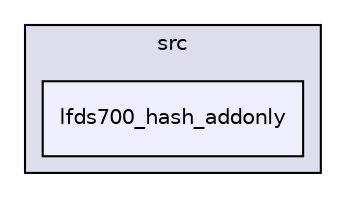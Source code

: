 digraph "UTIL/LFDS/liblfds7.0.0/liblfds700/src/lfds700_hash_addonly" {
  compound=true
  node [ fontsize="10", fontname="Helvetica"];
  edge [ labelfontsize="10", labelfontname="Helvetica"];
  subgraph clusterdir_357ec3224bf964ccbdf4f70e73c43815 {
    graph [ bgcolor="#ddddee", pencolor="black", label="src" fontname="Helvetica", fontsize="10", URL="dir_357ec3224bf964ccbdf4f70e73c43815.html"]
  dir_8524e594dc86e600dc4e46a8c1d2cb1d [shape=box, label="lfds700_hash_addonly", style="filled", fillcolor="#eeeeff", pencolor="black", URL="dir_8524e594dc86e600dc4e46a8c1d2cb1d.html"];
  }
}
